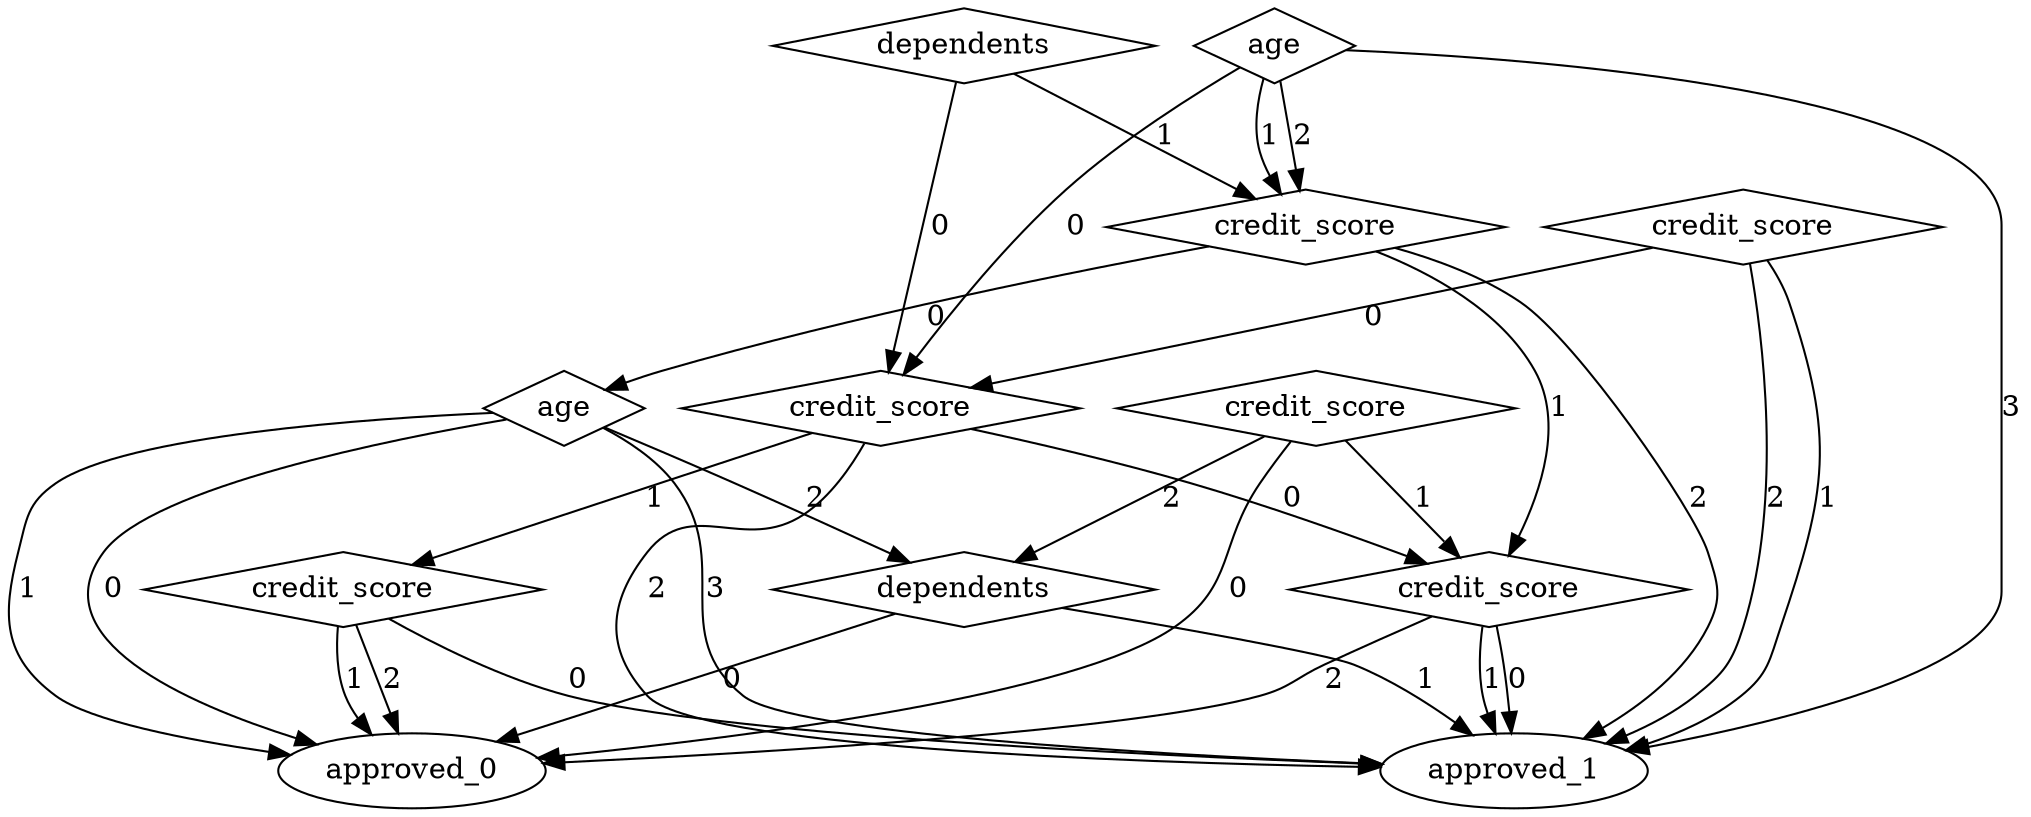 digraph {
node [label=approved_1,style=""] approved_1
node [label=approved_0,style=""] approved_0
node [label=approved_0,style=""] approved_0
node [label=approved_0,style=""] approved_0
node [label=approved_1,style=""] approved_1
node [label=approved_1,style=""] approved_1
node [label=approved_0,style=""] approved_0
node [label=approved_0,style=""] approved_0
node [label=approved_0,style=""] approved_0
node [label=approved_1,style=""] approved_1
node [label=approved_1,style=""] approved_1
node [label=approved_1,style=""] approved_1
node [label=approved_1,style=""] approved_1
node [label=approved_0,style=""] approved_0
node [label=approved_1,style=""] approved_1
node [label=approved_1,style=""] approved_1
node [label=approved_1,style=""] approved_1
node [label=dependents,shape="diamond",style=""] 9
node [label=credit_score,shape="diamond",style=""] 8
node [label=age,shape="diamond",style=""] 7
node [label=credit_score,shape="diamond",style=""] 6
node [label=credit_score,shape="diamond",style=""] 5
node [label=credit_score,shape="diamond",style=""] 4
node [label=credit_score,shape="diamond",style=""] 3
node [label=age,shape="diamond",style=""] 2
node [label=credit_score,shape="diamond",style=""] 1
node [label=dependents,shape="diamond",style=""] 0

9 -> approved_1 [label="1"]
9 -> approved_0 [label="0"]
8 -> approved_0 [label="2"]
8 -> approved_0 [label="1"]
8 -> approved_1 [label="0"]
7 -> approved_1 [label="3"]
7 -> 9 [label="2"]
7 -> approved_0 [label="1"]
7 -> approved_0 [label="0"]
6 -> approved_0 [label="2"]
6 -> approved_1 [label="1"]
6 -> approved_1 [label="0"]
5 -> approved_1 [label="2"]
5 -> 6 [label="1"]
5 -> 7 [label="0"]
4 -> approved_1 [label="2"]
4 -> 8 [label="1"]
4 -> 6 [label="0"]
3 -> 9 [label="2"]
3 -> 6 [label="1"]
3 -> approved_0 [label="0"]
2 -> approved_1 [label="3"]
2 -> 5 [label="2"]
2 -> 5 [label="1"]
2 -> 4 [label="0"]
1 -> approved_1 [label="2"]
1 -> approved_1 [label="1"]
1 -> 4 [label="0"]
0 -> 5 [label="1"]
0 -> 4 [label="0"]
}
